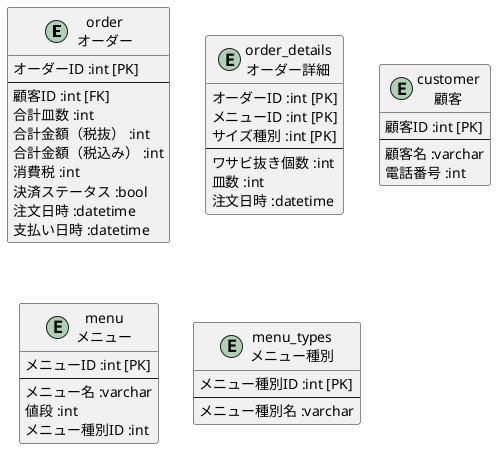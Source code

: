@startuml tables

entity order as "order\nオーダー" {
  オーダーID :int [PK]
  --
  顧客ID :int [FK]
  合計皿数 :int
  合計金額（税抜） :int
  合計金額（税込み） :int
  消費税 :int
  決済ステータス :bool
  注文日時 :datetime
  支払い日時 :datetime
}

entity order_details as "order_details\nオーダー詳細" {
  オーダーID :int [PK]
  メニューID :int [PK]
  サイズ種別 :int [PK]
  --
  ワサビ抜き個数 :int
  皿数 :int
  注文日時 :datetime
}

entity customer as "customer\n顧客" {
  顧客ID :int [PK]
  --
  顧客名 :varchar
  電話番号 :int
}

entity menu as "menu\nメニュー" {
  メニューID :int [PK]
  --
  メニュー名 :varchar
  値段 :int
  メニュー種別ID :int
}

entity menu_types as "menu_types\nメニュー種別" {
  メニュー種別ID :int [PK]
  --
  メニュー種別名 :varchar
}



@enduml